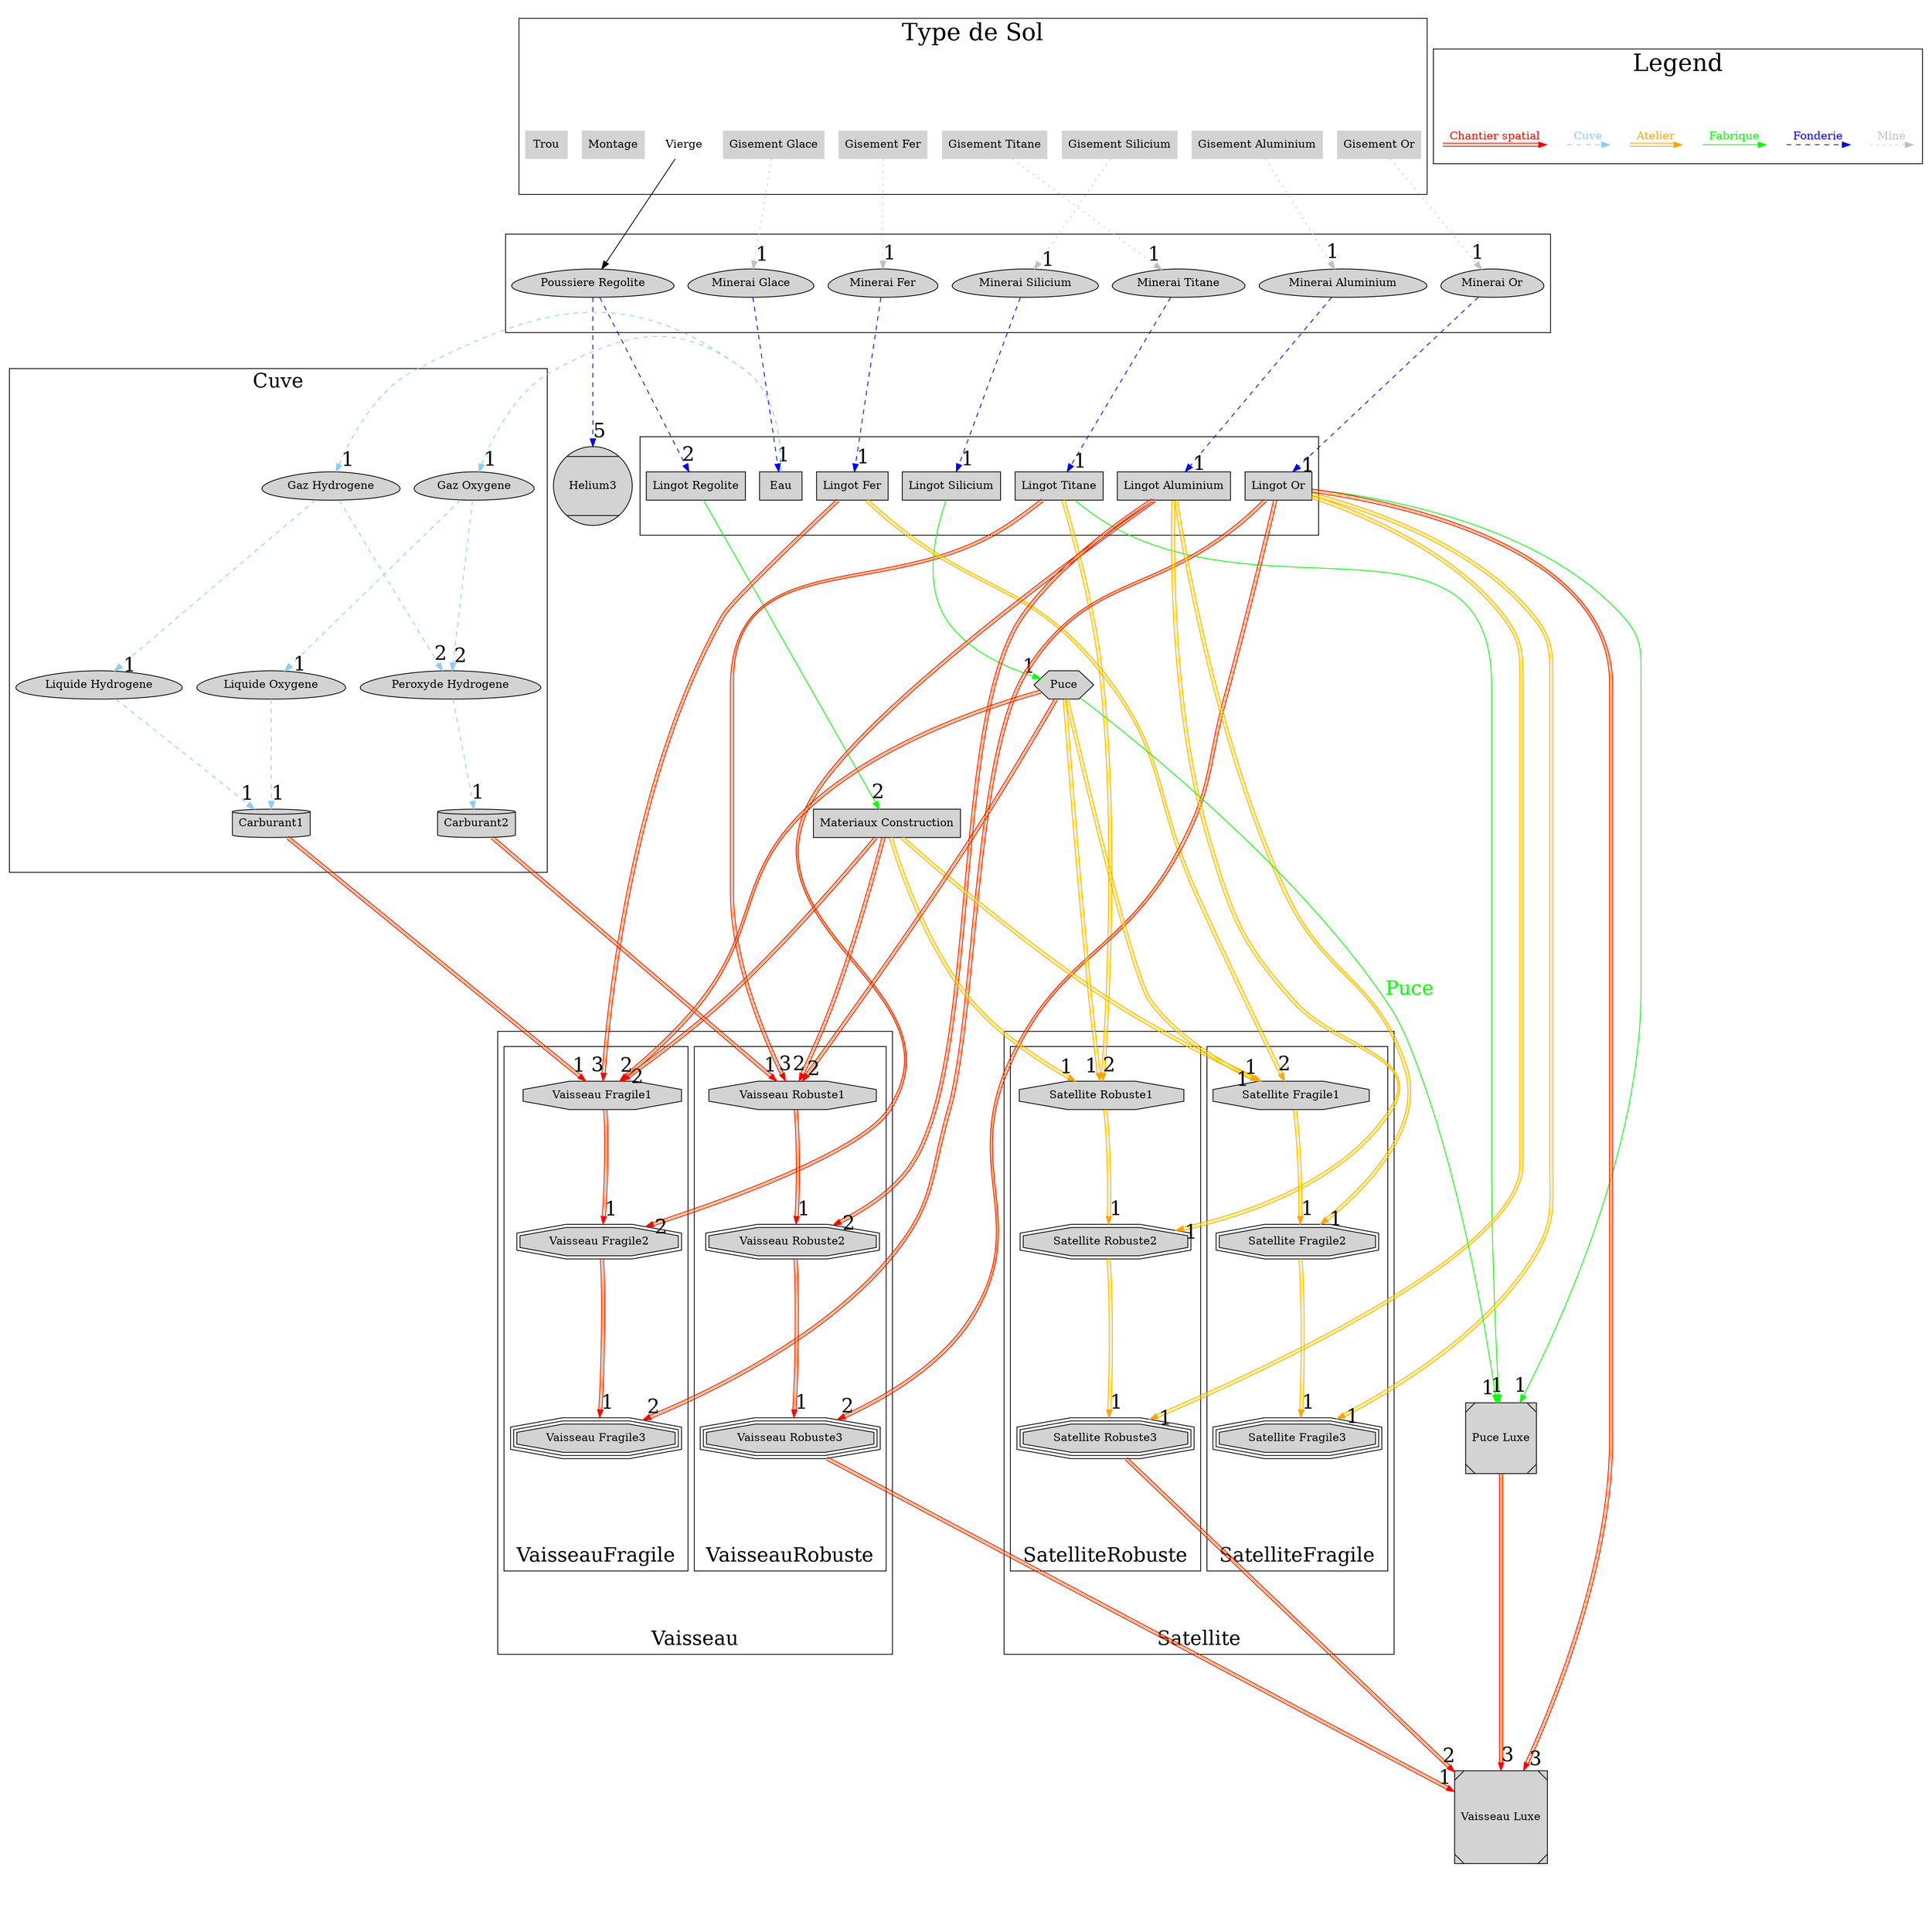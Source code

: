digraph {
    randir=TP;
    // splines=ortho
    splines=curve	
    splines=true	
    ratio=1
    // Sol
    subgraph cluster_SOL{
        labelloc="c"
        fontsize=30
        label="Type de Sol"
        rank=same; 
        node [style="filled,solid", color="", shape="plaintext"]
        Vierge [style="solid", color="", label="Vierge"];
        GisementGlace [label="Gisement Glace"];
        GisementOr [label="Gisement Or"];
        GisementFer [label="Gisement Fer"];
        GisementTitane [label="Gisement Titane"];
        GisementSilicium [label="Gisement Silicium"];
        GisementAluminium [label="Gisement Aluminium"];

        Montage [label="Montage"];
        Trou [label="Trou"];
    }

    // Matière Première
    subgraph cluster_MATIERE_PREMIERE{
        rank=same; 
        node [style="filled,solid", color="", shape="egg"]
        PoussiereRegolite [label="Poussiere Regolite"];
        MineraiGlace [label="Minerai Glace"];
        MineraiTitane [label="Minerai Titane"];
        MineraiSilicium [label="Minerai Silicium"];
        MineraiFer [label="Minerai Fer"];
        MineraiOr [label="Minerai Or"];
        MineraiAluminium [label="Minerai Aluminium"];
    }

    // Lingot
    subgraph cluster_LINGOT{
        rank=same; 
        node [style="filled,solid", color="", shape="rectangle"]
        LingotRegolite  [label="Lingot Regolite"];
        Eau [label="Eau"];     
        LingotTitane  [label="Lingot Titane"];
        LingotSilicium  [label="Lingot Silicium"];
        LingotFer  [label="Lingot Fer"];
        LingotOr  [label="Lingot Or"];
        LingotAluminium  [label="Lingot Aluminium"];
    }

    Helium3 [style="filled,solid", color="", label="Helium3",shape="Mcircle"];
    MateriauxConstruction  [style="filled,solid", color="", label="Materiaux Construction",shape="rectangle"];


    subgraph cluster_CUVE_CRAFT
    {
        fontsize="25"
        labelloc="c";
        label="Cuve";
        // ratio="compress"
        // Gaz
        subgraph GAZ{
            // rank=same; 
            node [style="filled,solid", color="", shape="egg"]
            GazOxygene [label="Gaz Oxygene"];
            GazHydrogene [label="Gaz Hydrogene"];
        }

        // Liquide
        subgraph LIQUIDE{
            // rank=same; 
            node [style="filled,solid", color="", shape="egg"]
            LiquideHydrogene [label="Liquide Hydrogene"];
            LiquideOxygene [label="Liquide Oxygene"];
            PeroxydeHydrogene [label="Peroxyde Hydrogene"];
        }

        // Carburant
        subgraph CARBURANT{
            // rank=same; 
            node [style="filled,solid", color="", shape="cylinder"]
            Carburant1  [label="Carburant1"];
            Carburant2  [label="Carburant2"];
        }
    }

    // Craft
    Puce [style="filled,solid", color="", label="Puce",shape="hexagon"];
    // Niveau 1
    subgraph CRAFT1{
        // rank=same; 
        node [style="filled,solid", color="", shape="octagon"]
        SatelliteFragile1 [label="Satellite Fragile1"];
        SatelliteRobuste1 [label="Satellite Robuste1"];
        VaisseauFragile1 [label="Vaisseau Fragile1"];
        VaisseauRobuste1 [label="Vaisseau Robuste1"];
    }
    // Niveau 2
    subgraph CRAFT2{
        // rank=same; 
        node [style="filled,solid", color="", shape="doubleoctagon"]
        SatelliteFragile2 [label="Satellite Fragile2"];
        SatelliteRobuste2 [label="Satellite Robuste2"];
        VaisseauFragile2 [label="Vaisseau Fragile2"];
        VaisseauRobuste2 [label="Vaisseau Robuste2"];
    }
    // Niveau 3
    subgraph CRAFT3{
        // rank=same; 
        node [style="filled,solid", color="", shape="tripleoctagon"]
        SatelliteFragile3 [label="Satellite Fragile3"];
        SatelliteRobuste3 [label="Satellite Robuste3"];
        VaisseauFragile3 [label="Vaisseau Fragile3"];
        VaisseauRobuste3 [label="Vaisseau Robuste3"];
    }
    // Luxe
    subgraph LUX{
        node [style="filled,solid", color="", shape="Msquare"]
        PuceLuxe [label="Puce Luxe"];
        VaisseauLuxe [label="Vaisseau Luxe"];
    }

    subgraph VAISSEAU_SATELLITE
    {
        fontsize="25"

       subgraph cluster_VAISSEAU{
            labelloc="b";
            label="Vaisseau";
            
            // VaisseauFragile
            subgraph cluster_VaisseauFragile{
                labelloc="b";
                label="VaisseauFragile";
                VaisseauFragile1; 
                VaisseauFragile2; 
                VaisseauFragile3;
            }
    
            // VaisseauRobuste
            subgraph cluster_VaisseauRobuste{
                labelloc="b";
                label="VaisseauRobuste";
                VaisseauRobuste1; 
                VaisseauRobuste2; 
                VaisseauRobuste3;
            }
        }
        
        subgraph cluster_SATELLITE
        {
            labelloc="b";
            label="Satellite";

            // SatelliteFragile
            subgraph cluster_SatelliteFragile{
                labelloc="b";
                label="SatelliteFragile";
                SatelliteFragile1; 
                SatelliteFragile2; 
                SatelliteFragile3;
            }

            // SatelliteRobuste
            subgraph cluster_SatelliteRobuste{
                labelloc="b";
                label="SatelliteRobuste";
                SatelliteRobuste1; 
                SatelliteRobuste2; 
                SatelliteRobuste3;
            }
        }
    }




        GazHydrogene -> MateriauxConstruction [style="invis", minlen=0];
        GazOxygene -> Puce [style="invis", minlen=0]; 
/**********************************************************************************/

/*********************************Connexion****************************************/
    Vierge -> PoussiereRegolite
    GisementGlace -> MineraiGlace [headtooltip="GisementGlace", fontcolorr="grey", color="grey", style="dotted", labelfontcolor=black, labeldistance=2, fontsize=25, headlabel=1, weight=1];
    GisementOr -> MineraiOr [headtooltip="GisementOr", fontcolor="grey", color="grey", style="dotted", labelfontcolor=black, labeldistance=2, fontsize=25, headlabel=1, weight=1];
    GisementFer -> MineraiFer [headtooltip="GisementFer", fontcolor="grey", color="grey", style="dotted", labelfontcolor=black, labeldistance=2, fontsize=25, headlabel=1, weight=1];
    GisementTitane -> MineraiTitane [headtooltip="GisementTitane", fontcolor="grey", color="grey", style="dotted", labelfontcolor=black, labeldistance=2, fontsize=25, headlabel=1, weight=1];
    GisementSilicium -> MineraiSilicium [headtooltip="GisementSilicium", fontcolor="grey", color="grey", style="dotted", labelfontcolor=black, labeldistance=2, fontsize=25, headlabel=1, weight=1];
    GisementAluminium -> MineraiAluminium [headtooltip="GisementAluminium", fontcolor="grey", color="grey", style="dotted", labelfontcolor=black, labeldistance=2, fontsize=25, headlabel=1, weight=1];

    PoussiereRegolite -> LingotRegolite [headtooltip="PoussiereRegolite", fontcolor="blue", color="blue", style="dashed", labelfontcolor=black, labeldistance=2, fontsize=25, headlabel=2, weight=2];
    MineraiGlace -> Eau [headtooltip="MineraiGlace", fontcolor="blue", color="blue", style="dashed", labelfontcolor=black, labeldistance=2, fontsize=25, headlabel=1, weight=1];
    PoussiereRegolite -> Helium3 [headtooltip="PoussiereRegolite", fontcolor="blue", color="blue", style="dashed", labelfontcolor=black, labeldistance=2, fontsize=25, headlabel=5, weight=5];
    MineraiTitane -> LingotTitane [headtooltip="MineraiTitane", fontcolor="blue", color="blue", style="dashed", labelfontcolor=black, labeldistance=2, fontsize=25, headlabel=1, weight=1];
    MineraiSilicium -> LingotSilicium [headtooltip="MineraiSilicium", fontcolor="blue", color="blue", style="dashed", labelfontcolor=black, labeldistance=2, fontsize=25, headlabel=1, weight=1];
    MineraiFer -> LingotFer [headtooltip="MineraiFer", fontcolor="blue", color="blue", style="dashed", labelfontcolor=black, labeldistance=2, fontsize=25, headlabel=1, weight=1];
    MineraiOr -> LingotOr [headtooltip="MineraiOr", fontcolor="blue", color="blue", style="dashed", labelfontcolor=black, labeldistance=2, fontsize=25, headlabel=1, weight=1];
    MineraiAluminium -> LingotAluminium [headtooltip="MineraiAluminium", fontcolor="blue", color="blue", style="dashed", labelfontcolor=black, labeldistance=2, fontsize=25, headlabel=1, weight=1];

    Eau -> GazHydrogene [headtooltip="Eau", fontcolor="lightskyblue", color="lightskyblue", style="dashed", labelfontcolor=black, labeldistance=2, fontsize=25, headlabel=1, weight=1, constraint=false];
    Eau -> GazOxygene [headtooltip="Eau", fontcolor="lightskyblue", color="lightskyblue", style="dashed", labelfontcolor=black, labeldistance=2, fontsize=25, headlabel=1, weight=1, constraint=false];
    GazHydrogene -> LiquideHydrogene [headtooltip="GazHydrogene", fontcolor="lightskyblue", color="lightskyblue", style="dashed", minlen=1, labelfontcolor=black, labeldistance=2, fontsize=25, headlabel=1, weight=1];
    GazOxygene -> LiquideOxygene [headtooltip="GazOxygene", fontcolor="lightskyblue", color="lightskyblue", style="dashed", minlen=1, labelfontcolor=black, labeldistance=2, fontsize=25, headlabel=1, weight=1];

    GazHydrogene, GazOxygene -> PeroxydeHydrogene [headtooltip="GazOxygene", fontcolor="lightskyblue", color="lightskyblue", style="dashed", minlen=1, labelfontcolor=black, labeldistance=2, fontsize=25, headlabel=2, weight=2];

    LiquideHydrogene, LiquideOxygene -> Carburant1 [headtooltip="LiquideOxygene", fontcolor="lightskyblue", color="lightskyblue", style="dashed", minlen=1, labelfontcolor=black, labeldistance=2, fontsize=25, headlabel=1, weight=1];
    PeroxydeHydrogene -> Carburant2 [headtooltip="PeroxydeHydrogene", fontcolor="lightskyblue", color="lightskyblue", style="dashed", minlen=1, labelfontcolor=black, labeldistance=2, fontsize=25, headlabel=1, weight=1];

    // Carburant1 -> Carburant [fontcolor="lightskyblue", color="lightskyblue", style="dashed"]
    // Carburant2 -> Carburant [fontcolor="lightskyblue", color="lightskyblue", style="dashed"]

    // pour aligner les suites de craft
    SatelliteFragile1 -> SatelliteFragile2 -> SatelliteFragile3 [style="invis"]
    SatelliteRobuste1 -> SatelliteRobuste2 -> SatelliteRobuste3 [style="invis"]
    VaisseauRobuste1 -> VaisseauRobuste2 -> VaisseauRobuste3 [style="invis"]
    VaisseauFragile1 -> VaisseauFragile2 -> VaisseauFragile3 [style="invis"]


    LingotRegolite -> MateriauxConstruction [headtooltip="LingotRegolite", fontcolor="green", color="green", style="solid", minlen=3, labelfontcolor=black, labeldistance=2, fontsize=25, headlabel=2, weight=2];
    LingotSilicium -> Puce [headtooltip="LingotSilicium", fontcolor="green", color="green", style="solid", labelfontcolor=black, labeldistance=2, fontsize=25, headlabel=1, weight=1];
    
    // PuceLuxe
    Puce -> PuceLuxe [label="Puce", fontcolor="green", color="green", style="solid",  labelfontcolor=black, labelangle=25,  labeldistance=2, fontsize=25, headlabel=1, weight=1]
    LingotTitane -> PuceLuxe [headtooltip="LingotTitane", fontcolor="green", color="green", style="solid", labelfontcolor=black, labelangle=5, labeldistance=2, fontsize=25, headlabel=1, weight=1];
    LingotOr -> PuceLuxe [headtooltip="LingotOr", fontcolor="green", color="green", style="solid", labelfontcolor=black,  labelangle=25, labeldistance=2, fontsize=25, headlabel=1, weight=1];

    // SatelliteFragile1
    MateriauxConstruction -> SatelliteFragile1 [headtooltip="SatelliteFragile1", fontcolor="orange", color="orange:yellow:orange", style="solid", labelfontcolor=black, labeldistance=2, fontsize=25, headlabel=1, weight=1];
    LingotFer -> SatelliteFragile1 [headtooltip="SatelliteFragile1", fontcolor="orange", color="orange:yellow:orange", style="solid", labelfontcolor=black, labeldistance=2, fontsize=25, headlabel=2, weight=2];
    Puce -> SatelliteFragile1 [headtooltip="SatelliteFragile1", fontcolor="orange", color="orange:yellow:orange", style="solid", labelfontcolor=black, labelangle=25,  labeldistance=2, fontsize=25, headlabel=1, weight=1];

    // SatelliteFragile2
    SatelliteFragile1 -> SatelliteFragile2 [headtooltip="SatelliteFragile1", fontcolor="orange", color="orange:yellow:orange", style="solid", labelfontcolor=black, labeldistance=2, fontsize=25, headlabel=1, weight=1];
    LingotAluminium -> SatelliteFragile2 [headtooltip="LingotAluminium", fontcolor="orange", color="orange:yellow:orange", style="solid", labelfontcolor=black, labeldistance=2, fontsize=25, headlabel=1, weight=1];

    // SatelliteFragile3
    SatelliteFragile2 -> SatelliteFragile3 [headtooltip="SatelliteFragile2", fontcolor="orange", color="orange:yellow:orange", style="solid", labelfontcolor=black, labeldistance=2, fontsize=25, headlabel=1, weight=1];
    LingotOr -> SatelliteFragile3 [headtooltip="LingotOr", fontcolor="orange", color="orange:yellow:orange", style="solid", labelfontcolor=black, labeldistance=2, fontsize=25, headlabel=1, weight=1];

    // SatelliteRobuste1
    MateriauxConstruction -> SatelliteRobuste1 [headtooltip="SatelliteRobuste1", fontcolor="orange", color="orange:yellow:orange", style="solid", minlen=3, labelfontcolor=black, labeldistance=2, fontsize=25, headlabel=1, weight=1];
    LingotTitane -> SatelliteRobuste1 [headtooltip="SatelliteRobuste1", fontcolor="orange", color="orange:yellow:orange", style="solid", minlen=3, labelfontcolor=black, labelangle=-20, labeldistance=2, fontsize=25, headlabel=2, weight=2];
    Puce -> SatelliteRobuste1 [headtooltip="SatelliteRobuste1", fontcolor="orange", color="orange:yellow:orange", style="solid", minlen=3, labelfontcolor=black,  labelangle=25, labeldistance=2, fontsize=25, headlabel=1, weight=1];

    // SatelliteRobuste2
    SatelliteRobuste1 -> SatelliteRobuste2 [headtooltip="SatelliteRobuste1", fontcolor="orange", color="orange:yellow:orange", style="solid", labelfontcolor=black, labeldistance=2, fontsize=25, headlabel=1, weight=1];
    LingotAluminium -> SatelliteRobuste2 [headtooltip="LingotAluminium", fontcolor="orange", color="orange:yellow:orange", style="solid", labelfontcolor=black, labeldistance=2, fontsize=25, headlabel=1, weight=1];

    // SatelliteRobuste3
    SatelliteRobuste2 -> SatelliteRobuste3 [headtooltip="SatelliteRobuste2", fontcolor="orange", color="orange:yellow:orange", style="solid", labelfontcolor=black, labeldistance=2, fontsize=25, headlabel=1, weight=1];
    LingotOr -> SatelliteRobuste3 [headtooltip="LingotOr", fontcolor="orange", color="orange:yellow:orange", style="solid", labelfontcolor=black, labeldistance=2, fontsize=25, headlabel=1, weight=1];

    // VaisseauFragile1
    Carburant1 -> VaisseauFragile1 [headtooltip="VaisseauFragile1", fontcolor="red", color="red:orange:red", style="solid", minlen=2, labelfontcolor=black, labeldistance=2, fontsize=25, headlabel=1, weight=1];
    MateriauxConstruction -> VaisseauFragile1 [headtooltip="MateriauxConstruction", fontcolor="red", color="red:orange:red", style="solid", minlen=2, labelfontcolor=black, labeldistance=2, fontsize=25, headlabel=2, weight=2];
    LingotFer -> VaisseauFragile1 [headtooltip="LingotFer", fontcolor="red", color="red:orange:red", style="solid", minlen=2, labelfontcolor=black, labelangle=25,  labeldistance=2, fontsize=25, headlabel=3, weight=3];
    Puce -> VaisseauFragile1 [headtooltip="Puce", fontcolor="red", color="red:orange:red", style="solid", minlen=2, labelfontcolor=black, labelangle=25, labeldistance=2, fontsize=25, headlabel=2, weight=2];

    // VaisseauFragile2
    VaisseauFragile1 -> VaisseauFragile2 [headtooltip="VaisseauFragile1", fontcolor="red", color="red:orange:red", style="solid", labelfontcolor=black, labeldistance=2, fontsize=25, headlabel=1, weight=1];
    LingotAluminium -> VaisseauFragile2 [headtooltip="LingotAluminium", fontcolor="red", color="red:orange:red", style="solid", labelfontcolor=black, labeldistance=2, fontsize=25, headlabel=2, weight=2];

    // VaisseauFragile3
    VaisseauFragile2 -> VaisseauFragile3 [headtooltip="VaisseauFragile2", fontcolor="red", color="red:orange:red", style="solid", labelfontcolor=black, labeldistance=2, fontsize=25, headlabel=1, weight=1];
    LingotOr -> VaisseauFragile3 [headtooltip="LingotOr", fontcolor="red", color="red:orange:red", style="solid", labelfontcolor=black, labelangle=25, labeldistance=2, fontsize=25, headlabel=2, weight=2];

    // VaisseauRobuste1
    Carburant2 -> VaisseauRobuste1 [headtooltip="VaisseauRobuste1", fontcolor="red", color="red:orange:red", style="solid", minlen=2, labelfontcolor=black, labeldistance=2, fontsize=25, headlabel=1, weight=1];
    MateriauxConstruction -> VaisseauRobuste1 [headtooltip="MateriauxConstruction", fontcolor="red", color="red:orange:red", style="solid", minlen=2, labelfontcolor=black, labelangle=25,  labeldistance=2, fontsize=25, headlabel=2, weight=2];
    LingotTitane -> VaisseauRobuste1 [headtooltip="LingotTitane", fontcolor="red", color="red:orange:red", style="solid", minlen=2, labelfontcolor=black, labeldistance=2, fontsize=25, headlabel=3, weight=3];
    Puce -> VaisseauRobuste1 [headtooltip="Puce", fontcolor="red", color="red:orange:red", style="solid", minlen=2, labelfontcolor=black, labelangle=-10, labeldistance=2, fontsize=25, headlabel=2, weight=2, minlen=3];

    // VaisseauRobuste2
    VaisseauRobuste1 -> VaisseauRobuste2 [headtooltip="VaisseauRobuste1", fontcolor="red", color="red:orange:red", style="solid", labelfontcolor=black, labeldistance=2, fontsize=25, headlabel=1, weight=1];
    LingotAluminium -> VaisseauRobuste2 [headtooltip="LingotAluminium", fontcolor="red", color="red:orange:red", style="solid", labelfontcolor=black, labeldistance=2, fontsize=25, headlabel=2, weight=2];

    // VaisseauRobuste3
    VaisseauRobuste2 -> VaisseauRobuste3 [headtooltip="VaisseauRobuste2", fontcolor="red", color="red:orange:red", style="solid", labelfontcolor=black, labeldistance=2, fontsize=25, headlabel=1, weight=1];
    LingotOr -> VaisseauRobuste3 [headtooltip="LingotOr", fontcolor="red", color="red:orange:red", style="solid", labelfontcolor=black, labelangle=25, labeldistance=2, fontsize=25, headlabel=2, weight=2];

    // VaisseauLuxe
    VaisseauRobuste3 -> VaisseauLuxe [headtooltip="VaisseauRobuste3", fontcolor="red", color="red:orange:red", style="solid", labelfontcolor=black, labeldistance=2, fontsize=25, headlabel=1, weight=1];
    SatelliteRobuste3 -> VaisseauLuxe [headtooltip="SatelliteRobuste3", fontcolor="red", color="red:orange:red", style="solid", labelfontcolor=black, labeldistance=2, fontsize=25, headlabel=2, weight=2];
    LingotOr -> VaisseauLuxe [headtooltip="LingotOr", fontcolor="red", color="red:orange:red", style="solid", labelfontcolor=black, labeldistance=2, fontsize=25, headlabel=3, weight=3];
    PuceLuxe -> VaisseauLuxe [headtooltip="PuceLuxe", fontcolor="red", color="red:orange:red", style="solid", labelfontcolor=black, labeldistance=2, fontsize=25, headlabel=3, weight=3];

    subgraph cluster_LEGEND {
        fontsize=30
        label = "Legend";
        node [shape=point]
        {
            rank=same
            mine0 [style = invis];
            mine1 [style = invis];
            fonderie0 [style = invis];
            fonderie1 [style = invis];
            fabrique0 [style = invis];
            fabrique1 [style = invis];
            atelier0 [style = invis];
            atelier1 [style = invis];
            cuve0 [style = invis];
            cuve1 [style = invis];
            chantier0 [style = invis];
            chantier1 [style = invis];
        }
        mine0     -> mine1     [label="Mine", fontcolor="grey", color="grey", style="dotted"]
        fonderie0 -> fonderie1 [label="Fonderie", fontcolor="blue", color="blue", style="dashed"]
        fabrique0 -> fabrique1 [label="Fabrique", fontcolor="green", color="green", style="solid"]
        atelier0  -> atelier1  [label="Atelier", fontcolor="orange", color="orange:yellow:orange", style="solid"]
        cuve0     -> cuve1     [label="Cuve", fontcolor="lightskyblue", color="lightskyblue", style="dashed"]
        chantier0 -> chantier1 [label="Chantier spatial", fontcolor="red", color="red:orange:red", style="solid"]
    }
}
